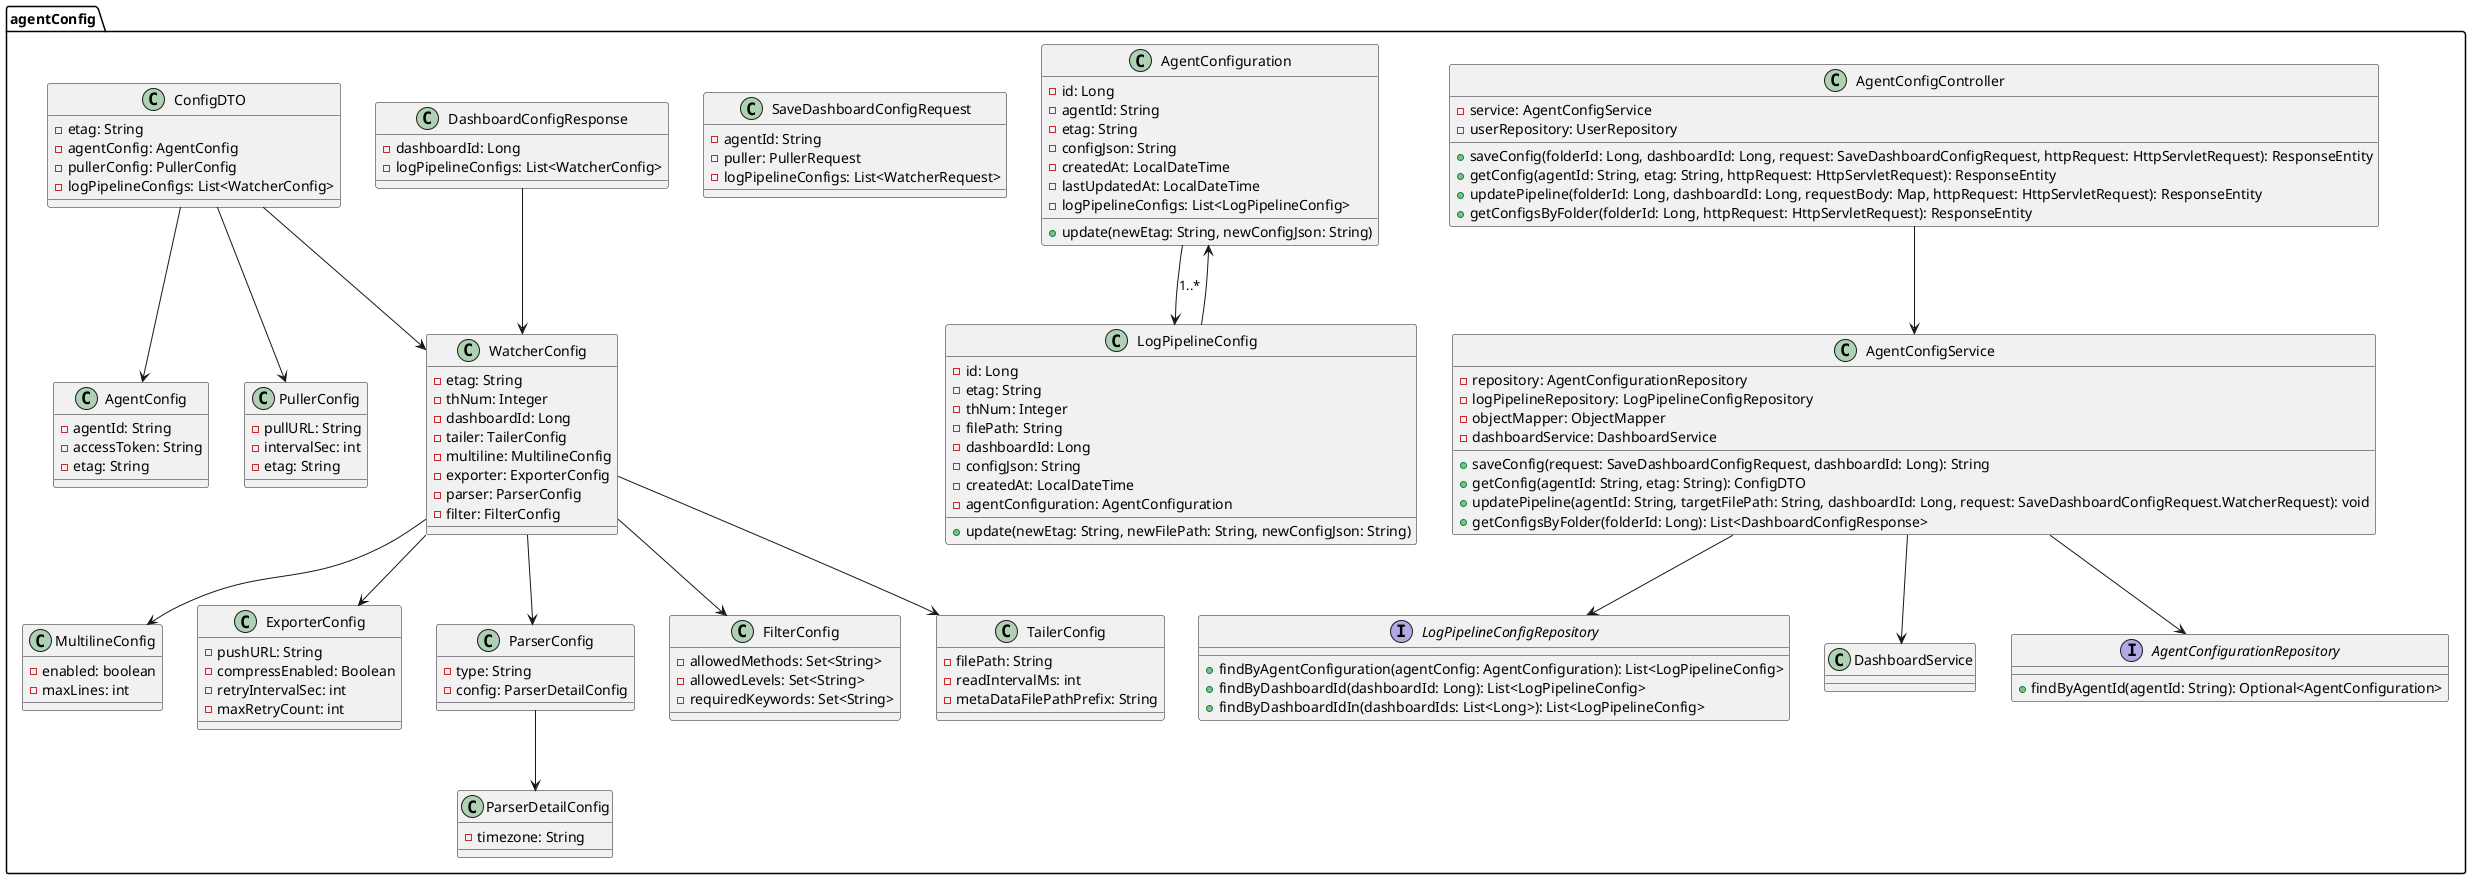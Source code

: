 @startuml
package "agentConfig" {

  class AgentConfigController {
    - service: AgentConfigService
    - userRepository: UserRepository
    + saveConfig(folderId: Long, dashboardId: Long, request: SaveDashboardConfigRequest, httpRequest: HttpServletRequest): ResponseEntity
    + getConfig(agentId: String, etag: String, httpRequest: HttpServletRequest): ResponseEntity
    + updatePipeline(folderId: Long, dashboardId: Long, requestBody: Map, httpRequest: HttpServletRequest): ResponseEntity
    + getConfigsByFolder(folderId: Long, httpRequest: HttpServletRequest): ResponseEntity
  }

  class AgentConfigService {
    - repository: AgentConfigurationRepository
    - logPipelineRepository: LogPipelineConfigRepository
    - objectMapper: ObjectMapper
    - dashboardService: DashboardService
    + saveConfig(request: SaveDashboardConfigRequest, dashboardId: Long): String
    + getConfig(agentId: String, etag: String): ConfigDTO
    + updatePipeline(agentId: String, targetFilePath: String, dashboardId: Long, request: SaveDashboardConfigRequest.WatcherRequest): void
    + getConfigsByFolder(folderId: Long): List<DashboardConfigResponse>
  }

  ' ==== Entity & Repository ====
  class AgentConfiguration {
    - id: Long
    - agentId: String
    - etag: String
    - configJson: String
    - createdAt: LocalDateTime
    - lastUpdatedAt: LocalDateTime
    - logPipelineConfigs: List<LogPipelineConfig>
    + update(newEtag: String, newConfigJson: String)
  }

  class LogPipelineConfig {
    - id: Long
    - etag: String
    - thNum: Integer
    - filePath: String
    - dashboardId: Long
    - configJson: String
    - createdAt: LocalDateTime
    - agentConfiguration: AgentConfiguration
    + update(newEtag: String, newFilePath: String, newConfigJson: String)
  }

  interface AgentConfigurationRepository {
    + findByAgentId(agentId: String): Optional<AgentConfiguration>
  }

  interface LogPipelineConfigRepository {
    + findByAgentConfiguration(agentConfig: AgentConfiguration): List<LogPipelineConfig>
    + findByDashboardId(dashboardId: Long): List<LogPipelineConfig>
    + findByDashboardIdIn(dashboardIds: List<Long>): List<LogPipelineConfig>
  }

  ' ==== DTO & Config Objects ====
  class SaveDashboardConfigRequest {
    - agentId: String
    - puller: PullerRequest
    - logPipelineConfigs: List<WatcherRequest>
  }

  class DashboardConfigResponse {
    - dashboardId: Long
    - logPipelineConfigs: List<WatcherConfig>
  }

  class ConfigDTO {
    - etag: String
    - agentConfig: AgentConfig
    - pullerConfig: PullerConfig
    - logPipelineConfigs: List<WatcherConfig>
  }

  class AgentConfig {
    - agentId: String
    - accessToken: String
    - etag: String
  }

  class WatcherConfig {
    - etag: String
    - thNum: Integer
    - dashboardId: Long
    - tailer: TailerConfig
    - multiline: MultilineConfig
    - exporter: ExporterConfig
    - parser: ParserConfig
    - filter: FilterConfig
  }

  class TailerConfig {
    - filePath: String
    - readIntervalMs: int
    - metaDataFilePathPrefix: String
  }

  class MultilineConfig {
    - enabled: boolean
    - maxLines: int
  }

  class ExporterConfig {
    - pushURL: String
    - compressEnabled: Boolean
    - retryIntervalSec: int
    - maxRetryCount: int
  }

  class ParserConfig {
    - type: String
    - config: ParserDetailConfig
  }

  class ParserDetailConfig {
    - timezone: String
  }

  class FilterConfig {
    - allowedMethods: Set<String>
    - allowedLevels: Set<String>
    - requiredKeywords: Set<String>
  }

  class PullerConfig {
    - pullURL: String
    - intervalSec: int
    - etag: String
  }

  ' ==== 관계 ====
  AgentConfigController --> AgentConfigService
  AgentConfigService --> AgentConfigurationRepository
  AgentConfigService --> LogPipelineConfigRepository
  AgentConfigService --> DashboardService

  AgentConfiguration --> LogPipelineConfig : "1..*"
  LogPipelineConfig --> AgentConfiguration

  ConfigDTO --> AgentConfig
  ConfigDTO --> PullerConfig
  ConfigDTO --> WatcherConfig

  DashboardConfigResponse --> WatcherConfig

  WatcherConfig --> TailerConfig
  WatcherConfig --> MultilineConfig
  WatcherConfig --> ExporterConfig
  WatcherConfig --> ParserConfig
  WatcherConfig --> FilterConfig

  ParserConfig --> ParserDetailConfig
}
@enduml
